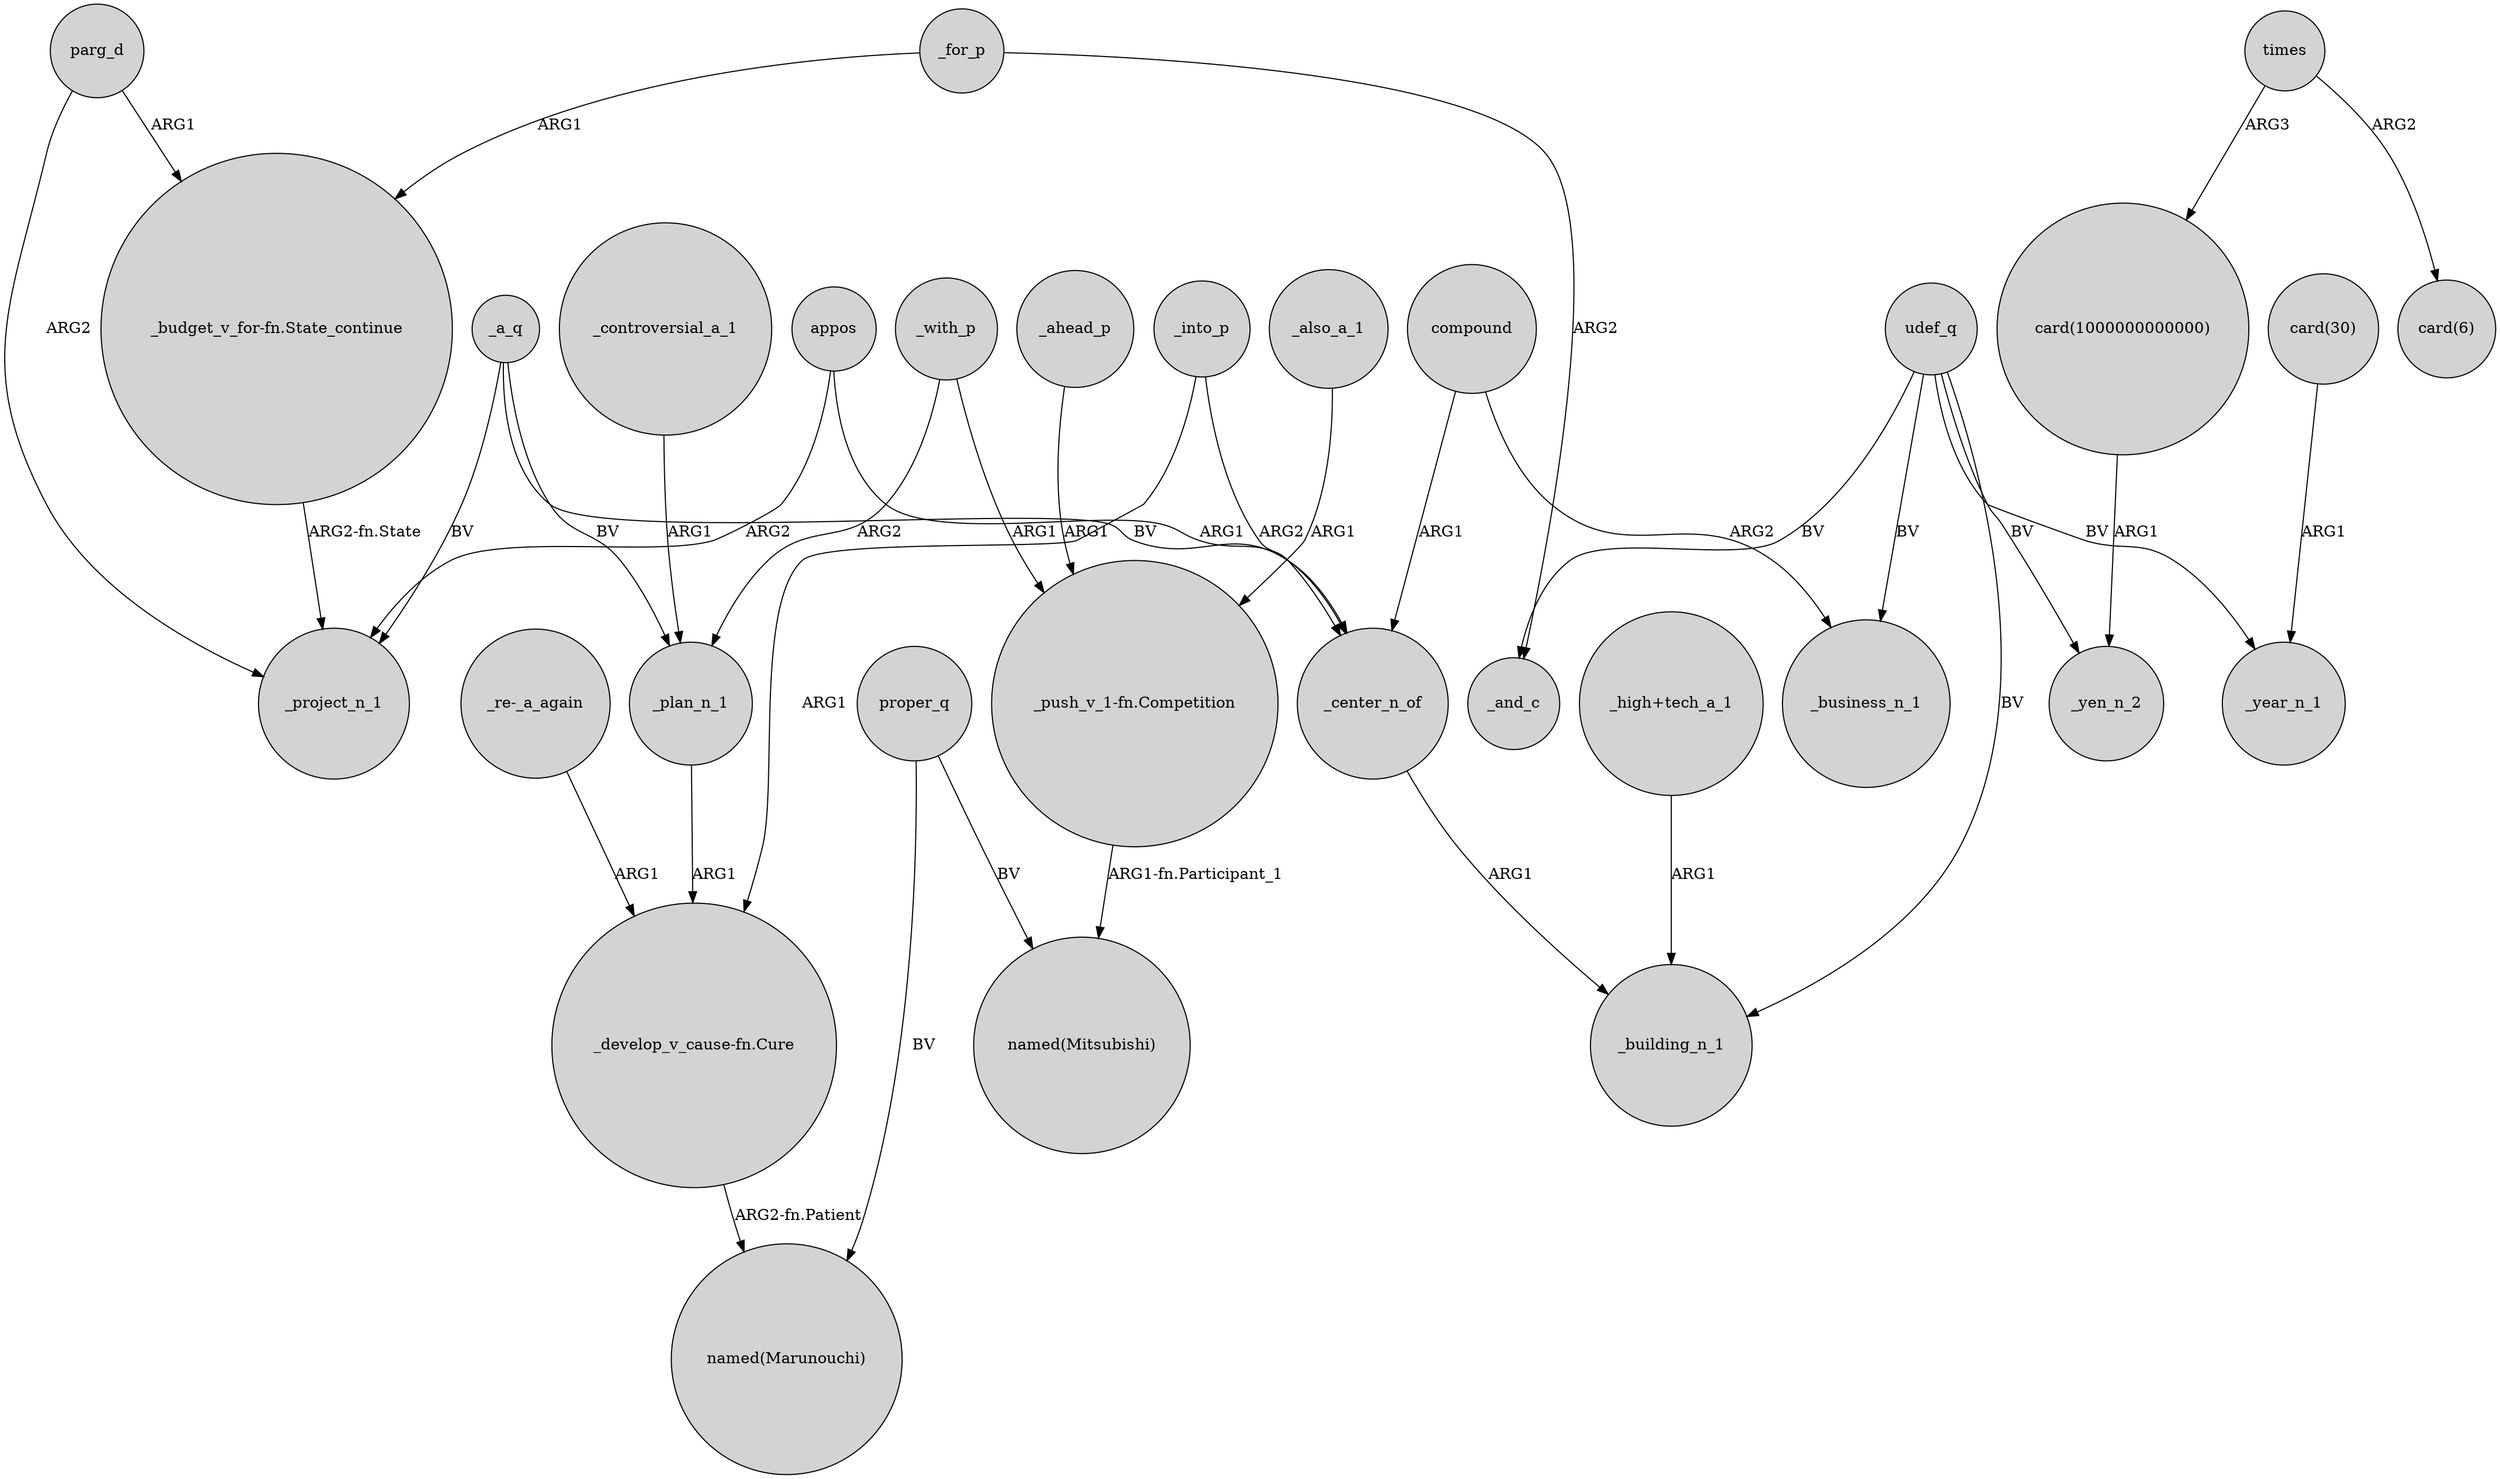 digraph {
	node [shape=circle style=filled]
	"_budget_v_for-fn.State_continue" -> _project_n_1 [label="ARG2-fn.State"]
	_plan_n_1 -> "_develop_v_cause-fn.Cure" [label=ARG1]
	_controversial_a_1 -> _plan_n_1 [label=ARG1]
	times -> "card(1000000000000)" [label=ARG3]
	_for_p -> "_budget_v_for-fn.State_continue" [label=ARG1]
	"card(1000000000000)" -> _yen_n_2 [label=ARG1]
	_a_q -> _project_n_1 [label=BV]
	"card(30)" -> _year_n_1 [label=ARG1]
	compound -> _center_n_of [label=ARG1]
	appos -> _center_n_of [label=ARG1]
	udef_q -> _building_n_1 [label=BV]
	appos -> _project_n_1 [label=ARG2]
	udef_q -> _and_c [label=BV]
	udef_q -> _business_n_1 [label=BV]
	proper_q -> "named(Mitsubishi)" [label=BV]
	_with_p -> "_push_v_1-fn.Competition" [label=ARG1]
	"_high+tech_a_1" -> _building_n_1 [label=ARG1]
	parg_d -> "_budget_v_for-fn.State_continue" [label=ARG1]
	_a_q -> _center_n_of [label=BV]
	_also_a_1 -> "_push_v_1-fn.Competition" [label=ARG1]
	_center_n_of -> _building_n_1 [label=ARG1]
	"_push_v_1-fn.Competition" -> "named(Mitsubishi)" [label="ARG1-fn.Participant_1"]
	times -> "card(6)" [label=ARG2]
	"_develop_v_cause-fn.Cure" -> "named(Marunouchi)" [label="ARG2-fn.Patient"]
	_a_q -> _plan_n_1 [label=BV]
	"_re-_a_again" -> "_develop_v_cause-fn.Cure" [label=ARG1]
	_ahead_p -> "_push_v_1-fn.Competition" [label=ARG1]
	compound -> _business_n_1 [label=ARG2]
	parg_d -> _project_n_1 [label=ARG2]
	_with_p -> _plan_n_1 [label=ARG2]
	_into_p -> "_develop_v_cause-fn.Cure" [label=ARG1]
	udef_q -> _year_n_1 [label=BV]
	udef_q -> _yen_n_2 [label=BV]
	proper_q -> "named(Marunouchi)" [label=BV]
	_into_p -> _center_n_of [label=ARG2]
	_for_p -> _and_c [label=ARG2]
}
